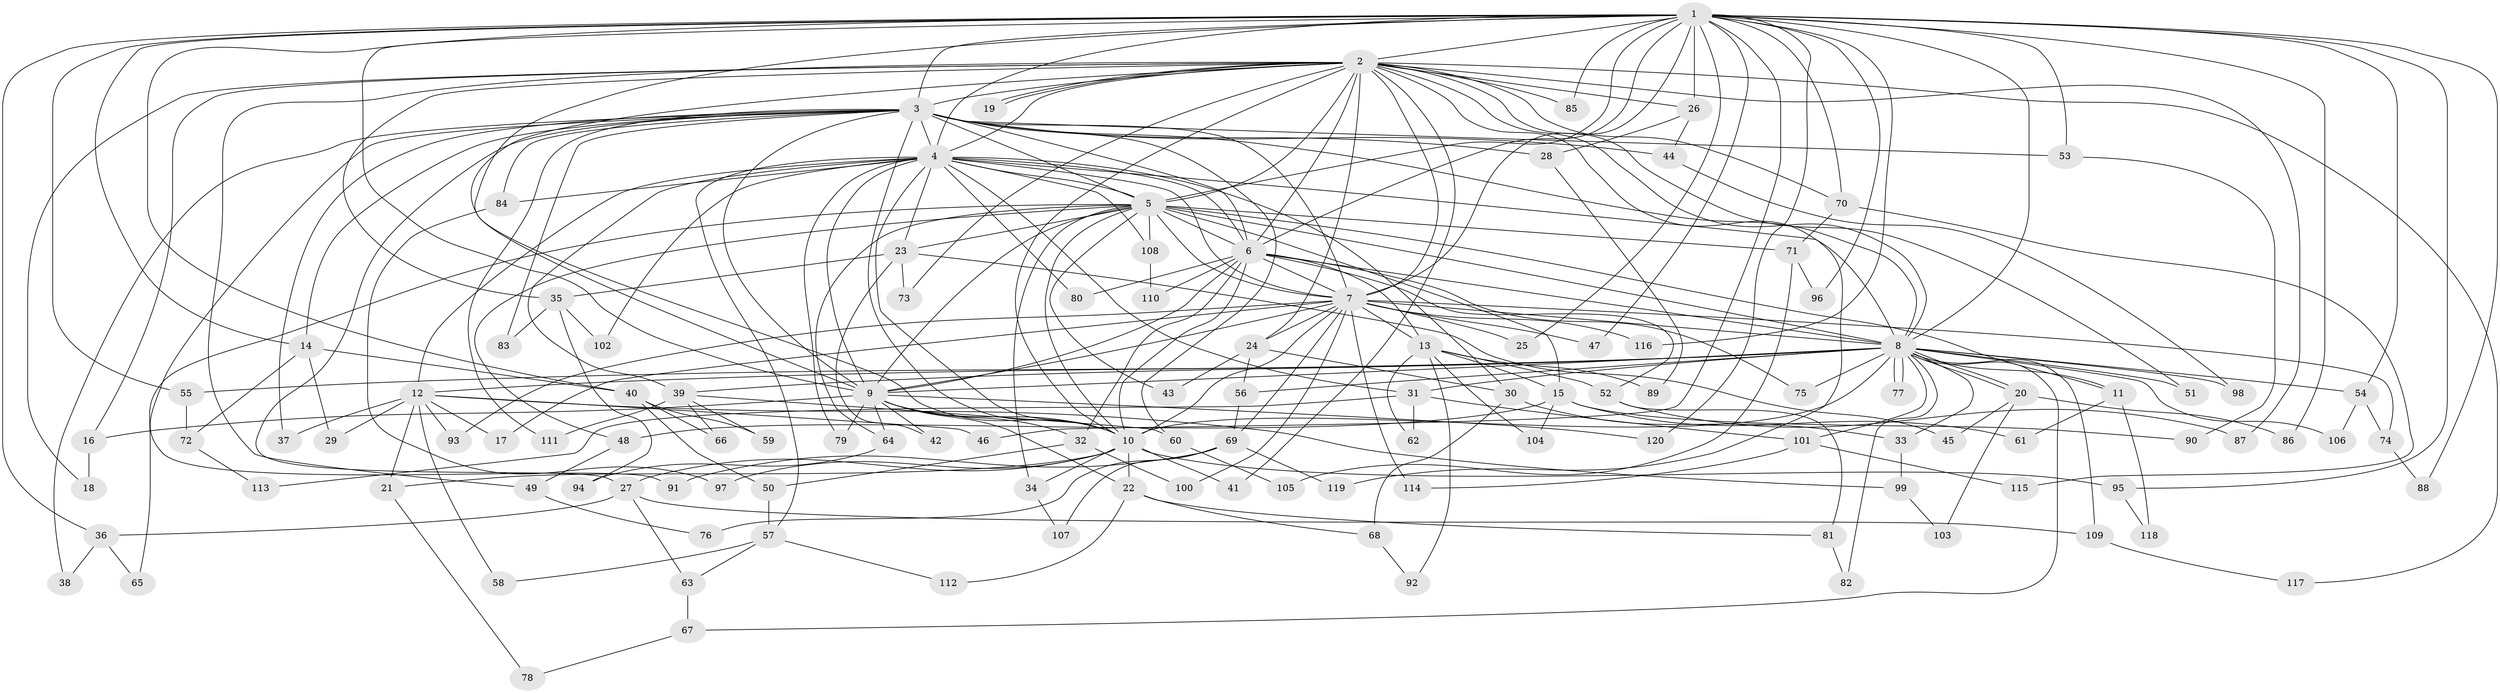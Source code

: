// Generated by graph-tools (version 1.1) at 2025/01/03/09/25 03:01:20]
// undirected, 120 vertices, 265 edges
graph export_dot {
graph [start="1"]
  node [color=gray90,style=filled];
  1;
  2;
  3;
  4;
  5;
  6;
  7;
  8;
  9;
  10;
  11;
  12;
  13;
  14;
  15;
  16;
  17;
  18;
  19;
  20;
  21;
  22;
  23;
  24;
  25;
  26;
  27;
  28;
  29;
  30;
  31;
  32;
  33;
  34;
  35;
  36;
  37;
  38;
  39;
  40;
  41;
  42;
  43;
  44;
  45;
  46;
  47;
  48;
  49;
  50;
  51;
  52;
  53;
  54;
  55;
  56;
  57;
  58;
  59;
  60;
  61;
  62;
  63;
  64;
  65;
  66;
  67;
  68;
  69;
  70;
  71;
  72;
  73;
  74;
  75;
  76;
  77;
  78;
  79;
  80;
  81;
  82;
  83;
  84;
  85;
  86;
  87;
  88;
  89;
  90;
  91;
  92;
  93;
  94;
  95;
  96;
  97;
  98;
  99;
  100;
  101;
  102;
  103;
  104;
  105;
  106;
  107;
  108;
  109;
  110;
  111;
  112;
  113;
  114;
  115;
  116;
  117;
  118;
  119;
  120;
  1 -- 2;
  1 -- 3;
  1 -- 4;
  1 -- 5;
  1 -- 6;
  1 -- 7;
  1 -- 8;
  1 -- 9;
  1 -- 10;
  1 -- 14;
  1 -- 25;
  1 -- 26;
  1 -- 36;
  1 -- 40;
  1 -- 46;
  1 -- 47;
  1 -- 53;
  1 -- 54;
  1 -- 55;
  1 -- 70;
  1 -- 85;
  1 -- 86;
  1 -- 88;
  1 -- 95;
  1 -- 96;
  1 -- 116;
  1 -- 120;
  2 -- 3;
  2 -- 4;
  2 -- 5;
  2 -- 6;
  2 -- 7;
  2 -- 8;
  2 -- 9;
  2 -- 10;
  2 -- 16;
  2 -- 18;
  2 -- 19;
  2 -- 19;
  2 -- 24;
  2 -- 26;
  2 -- 35;
  2 -- 41;
  2 -- 49;
  2 -- 51;
  2 -- 70;
  2 -- 73;
  2 -- 85;
  2 -- 87;
  2 -- 117;
  2 -- 119;
  3 -- 4;
  3 -- 5;
  3 -- 6;
  3 -- 7;
  3 -- 8;
  3 -- 9;
  3 -- 10;
  3 -- 14;
  3 -- 27;
  3 -- 28;
  3 -- 37;
  3 -- 38;
  3 -- 44;
  3 -- 53;
  3 -- 60;
  3 -- 83;
  3 -- 84;
  3 -- 91;
  3 -- 111;
  4 -- 5;
  4 -- 6;
  4 -- 7;
  4 -- 8;
  4 -- 9;
  4 -- 10;
  4 -- 12;
  4 -- 23;
  4 -- 30;
  4 -- 31;
  4 -- 39;
  4 -- 57;
  4 -- 79;
  4 -- 80;
  4 -- 84;
  4 -- 102;
  4 -- 108;
  5 -- 6;
  5 -- 7;
  5 -- 8;
  5 -- 9;
  5 -- 10;
  5 -- 11;
  5 -- 15;
  5 -- 23;
  5 -- 34;
  5 -- 43;
  5 -- 48;
  5 -- 64;
  5 -- 65;
  5 -- 71;
  5 -- 108;
  6 -- 7;
  6 -- 8;
  6 -- 9;
  6 -- 10;
  6 -- 13;
  6 -- 32;
  6 -- 52;
  6 -- 75;
  6 -- 80;
  6 -- 110;
  7 -- 8;
  7 -- 9;
  7 -- 10;
  7 -- 13;
  7 -- 17;
  7 -- 24;
  7 -- 25;
  7 -- 47;
  7 -- 69;
  7 -- 74;
  7 -- 93;
  7 -- 100;
  7 -- 114;
  7 -- 116;
  8 -- 9;
  8 -- 10;
  8 -- 11;
  8 -- 12;
  8 -- 20;
  8 -- 20;
  8 -- 31;
  8 -- 33;
  8 -- 39;
  8 -- 51;
  8 -- 54;
  8 -- 55;
  8 -- 56;
  8 -- 67;
  8 -- 75;
  8 -- 77;
  8 -- 77;
  8 -- 82;
  8 -- 98;
  8 -- 101;
  8 -- 106;
  8 -- 109;
  9 -- 10;
  9 -- 16;
  9 -- 22;
  9 -- 32;
  9 -- 42;
  9 -- 64;
  9 -- 79;
  9 -- 120;
  10 -- 21;
  10 -- 22;
  10 -- 27;
  10 -- 34;
  10 -- 41;
  10 -- 95;
  10 -- 97;
  11 -- 61;
  11 -- 118;
  12 -- 17;
  12 -- 21;
  12 -- 29;
  12 -- 37;
  12 -- 46;
  12 -- 58;
  12 -- 93;
  12 -- 99;
  13 -- 15;
  13 -- 52;
  13 -- 62;
  13 -- 89;
  13 -- 92;
  13 -- 104;
  14 -- 29;
  14 -- 40;
  14 -- 72;
  15 -- 48;
  15 -- 61;
  15 -- 90;
  15 -- 104;
  16 -- 18;
  20 -- 45;
  20 -- 86;
  20 -- 103;
  21 -- 78;
  22 -- 68;
  22 -- 81;
  22 -- 112;
  23 -- 35;
  23 -- 42;
  23 -- 45;
  23 -- 73;
  24 -- 30;
  24 -- 43;
  24 -- 56;
  26 -- 28;
  26 -- 44;
  27 -- 36;
  27 -- 63;
  27 -- 109;
  28 -- 89;
  30 -- 33;
  30 -- 68;
  31 -- 62;
  31 -- 101;
  31 -- 113;
  32 -- 50;
  32 -- 100;
  33 -- 99;
  34 -- 107;
  35 -- 83;
  35 -- 94;
  35 -- 102;
  36 -- 38;
  36 -- 65;
  39 -- 59;
  39 -- 60;
  39 -- 66;
  39 -- 111;
  40 -- 50;
  40 -- 59;
  40 -- 66;
  44 -- 98;
  48 -- 49;
  49 -- 76;
  50 -- 57;
  52 -- 81;
  52 -- 87;
  53 -- 90;
  54 -- 74;
  54 -- 106;
  55 -- 72;
  56 -- 69;
  57 -- 58;
  57 -- 63;
  57 -- 112;
  60 -- 105;
  63 -- 67;
  64 -- 94;
  67 -- 78;
  68 -- 92;
  69 -- 76;
  69 -- 91;
  69 -- 107;
  69 -- 119;
  70 -- 71;
  70 -- 115;
  71 -- 96;
  71 -- 105;
  72 -- 113;
  74 -- 88;
  81 -- 82;
  84 -- 97;
  95 -- 118;
  99 -- 103;
  101 -- 114;
  101 -- 115;
  108 -- 110;
  109 -- 117;
}
